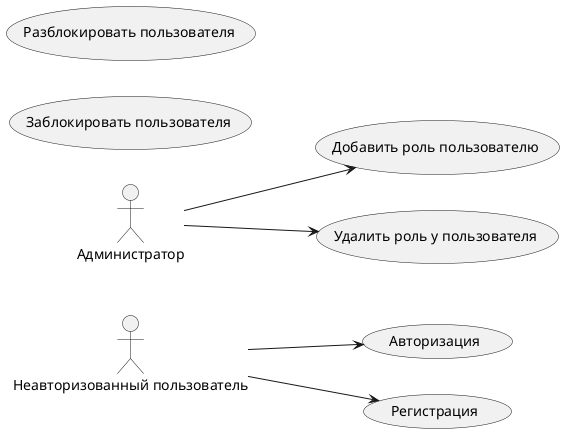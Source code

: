 @startuml users

left to right direction

' Неавторизованный пользователь
    actor "Неавторизованный пользователь" as UnknownUser

    usecase "Авторизация" as uc_authorization
    usecase "Регистрация" as uc_user_authorization

    UnknownUser --> uc_authorization
    UnknownUser --> uc_user_authorization

' Администратор
    actor "Админиcтратор" as Admin

    usecase "Добавить роль пользователю" as uc_add_user_role
    usecase "Удалить роль у пользователя" as uc_remove_user_role
    usecase "Заблокировать пользователя" as uc_disable_user
    usecase "Разблокировать пользователя" as uc_enable_user

    Admin --> uc_add_user_role
    Admin --> uc_remove_user_role

@enduml